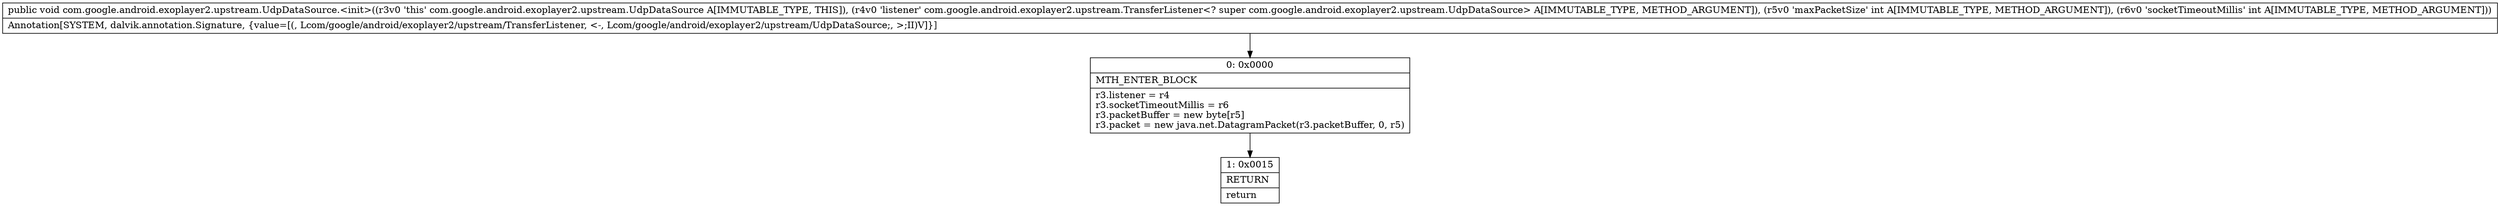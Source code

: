 digraph "CFG forcom.google.android.exoplayer2.upstream.UdpDataSource.\<init\>(Lcom\/google\/android\/exoplayer2\/upstream\/TransferListener;II)V" {
Node_0 [shape=record,label="{0\:\ 0x0000|MTH_ENTER_BLOCK\l|r3.listener = r4\lr3.socketTimeoutMillis = r6\lr3.packetBuffer = new byte[r5]\lr3.packet = new java.net.DatagramPacket(r3.packetBuffer, 0, r5)\l}"];
Node_1 [shape=record,label="{1\:\ 0x0015|RETURN\l|return\l}"];
MethodNode[shape=record,label="{public void com.google.android.exoplayer2.upstream.UdpDataSource.\<init\>((r3v0 'this' com.google.android.exoplayer2.upstream.UdpDataSource A[IMMUTABLE_TYPE, THIS]), (r4v0 'listener' com.google.android.exoplayer2.upstream.TransferListener\<? super com.google.android.exoplayer2.upstream.UdpDataSource\> A[IMMUTABLE_TYPE, METHOD_ARGUMENT]), (r5v0 'maxPacketSize' int A[IMMUTABLE_TYPE, METHOD_ARGUMENT]), (r6v0 'socketTimeoutMillis' int A[IMMUTABLE_TYPE, METHOD_ARGUMENT]))  | Annotation[SYSTEM, dalvik.annotation.Signature, \{value=[(, Lcom\/google\/android\/exoplayer2\/upstream\/TransferListener, \<\-, Lcom\/google\/android\/exoplayer2\/upstream\/UdpDataSource;, \>;II)V]\}]\l}"];
MethodNode -> Node_0;
Node_0 -> Node_1;
}

